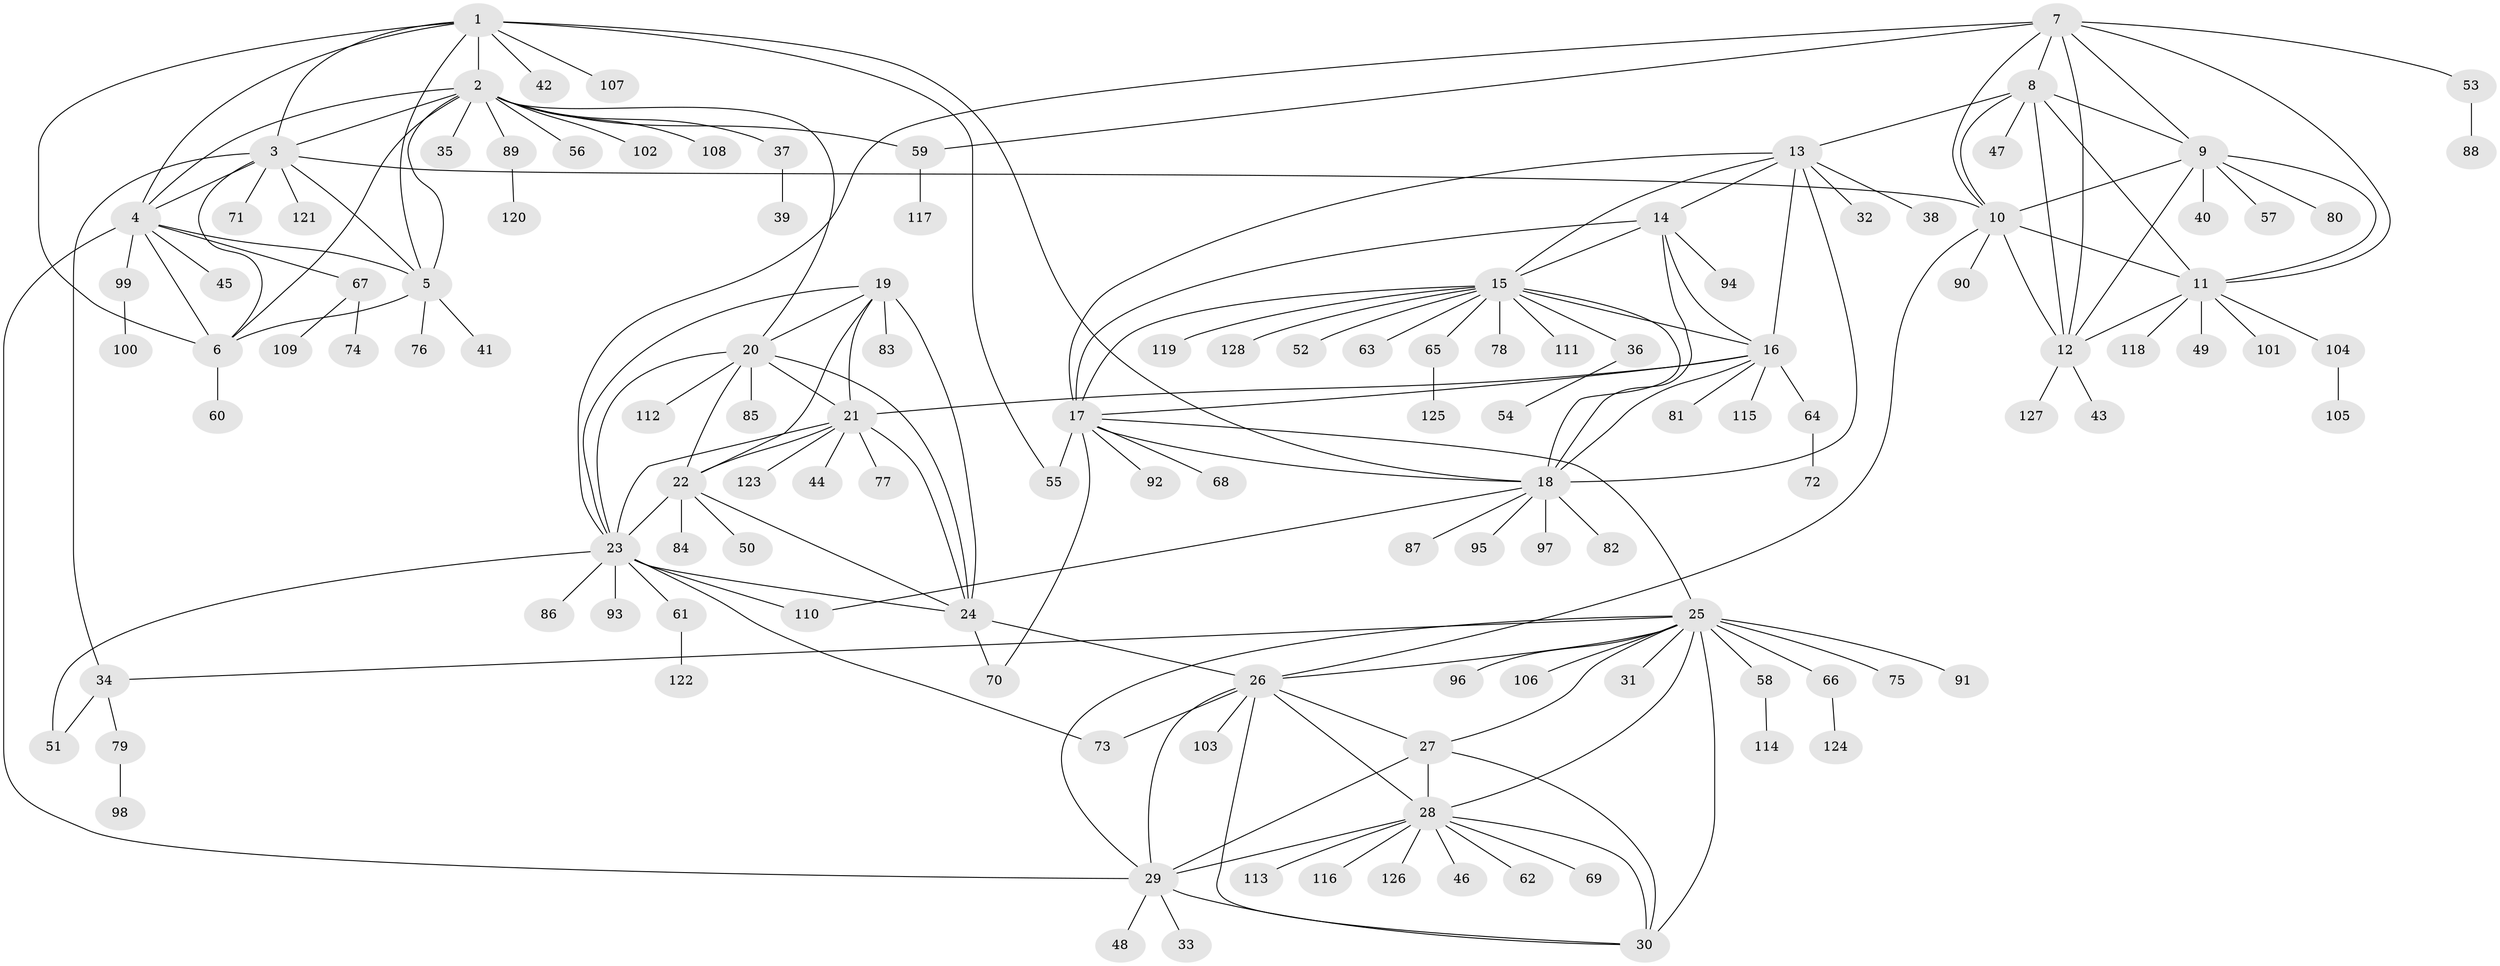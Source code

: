 // Generated by graph-tools (version 1.1) at 2025/37/03/09/25 02:37:31]
// undirected, 128 vertices, 190 edges
graph export_dot {
graph [start="1"]
  node [color=gray90,style=filled];
  1;
  2;
  3;
  4;
  5;
  6;
  7;
  8;
  9;
  10;
  11;
  12;
  13;
  14;
  15;
  16;
  17;
  18;
  19;
  20;
  21;
  22;
  23;
  24;
  25;
  26;
  27;
  28;
  29;
  30;
  31;
  32;
  33;
  34;
  35;
  36;
  37;
  38;
  39;
  40;
  41;
  42;
  43;
  44;
  45;
  46;
  47;
  48;
  49;
  50;
  51;
  52;
  53;
  54;
  55;
  56;
  57;
  58;
  59;
  60;
  61;
  62;
  63;
  64;
  65;
  66;
  67;
  68;
  69;
  70;
  71;
  72;
  73;
  74;
  75;
  76;
  77;
  78;
  79;
  80;
  81;
  82;
  83;
  84;
  85;
  86;
  87;
  88;
  89;
  90;
  91;
  92;
  93;
  94;
  95;
  96;
  97;
  98;
  99;
  100;
  101;
  102;
  103;
  104;
  105;
  106;
  107;
  108;
  109;
  110;
  111;
  112;
  113;
  114;
  115;
  116;
  117;
  118;
  119;
  120;
  121;
  122;
  123;
  124;
  125;
  126;
  127;
  128;
  1 -- 2;
  1 -- 3;
  1 -- 4;
  1 -- 5;
  1 -- 6;
  1 -- 18;
  1 -- 42;
  1 -- 55;
  1 -- 107;
  2 -- 3;
  2 -- 4;
  2 -- 5;
  2 -- 6;
  2 -- 20;
  2 -- 35;
  2 -- 37;
  2 -- 56;
  2 -- 59;
  2 -- 89;
  2 -- 102;
  2 -- 108;
  3 -- 4;
  3 -- 5;
  3 -- 6;
  3 -- 10;
  3 -- 34;
  3 -- 71;
  3 -- 121;
  4 -- 5;
  4 -- 6;
  4 -- 29;
  4 -- 45;
  4 -- 67;
  4 -- 99;
  5 -- 6;
  5 -- 41;
  5 -- 76;
  6 -- 60;
  7 -- 8;
  7 -- 9;
  7 -- 10;
  7 -- 11;
  7 -- 12;
  7 -- 23;
  7 -- 53;
  7 -- 59;
  8 -- 9;
  8 -- 10;
  8 -- 11;
  8 -- 12;
  8 -- 13;
  8 -- 47;
  9 -- 10;
  9 -- 11;
  9 -- 12;
  9 -- 40;
  9 -- 57;
  9 -- 80;
  10 -- 11;
  10 -- 12;
  10 -- 26;
  10 -- 90;
  11 -- 12;
  11 -- 49;
  11 -- 101;
  11 -- 104;
  11 -- 118;
  12 -- 43;
  12 -- 127;
  13 -- 14;
  13 -- 15;
  13 -- 16;
  13 -- 17;
  13 -- 18;
  13 -- 32;
  13 -- 38;
  14 -- 15;
  14 -- 16;
  14 -- 17;
  14 -- 18;
  14 -- 94;
  15 -- 16;
  15 -- 17;
  15 -- 18;
  15 -- 36;
  15 -- 52;
  15 -- 63;
  15 -- 65;
  15 -- 78;
  15 -- 111;
  15 -- 119;
  15 -- 128;
  16 -- 17;
  16 -- 18;
  16 -- 21;
  16 -- 64;
  16 -- 81;
  16 -- 115;
  17 -- 18;
  17 -- 25;
  17 -- 55;
  17 -- 68;
  17 -- 70;
  17 -- 92;
  18 -- 82;
  18 -- 87;
  18 -- 95;
  18 -- 97;
  18 -- 110;
  19 -- 20;
  19 -- 21;
  19 -- 22;
  19 -- 23;
  19 -- 24;
  19 -- 83;
  20 -- 21;
  20 -- 22;
  20 -- 23;
  20 -- 24;
  20 -- 85;
  20 -- 112;
  21 -- 22;
  21 -- 23;
  21 -- 24;
  21 -- 44;
  21 -- 77;
  21 -- 123;
  22 -- 23;
  22 -- 24;
  22 -- 50;
  22 -- 84;
  23 -- 24;
  23 -- 51;
  23 -- 61;
  23 -- 73;
  23 -- 86;
  23 -- 93;
  23 -- 110;
  24 -- 26;
  24 -- 70;
  25 -- 26;
  25 -- 27;
  25 -- 28;
  25 -- 29;
  25 -- 30;
  25 -- 31;
  25 -- 34;
  25 -- 58;
  25 -- 66;
  25 -- 75;
  25 -- 91;
  25 -- 96;
  25 -- 106;
  26 -- 27;
  26 -- 28;
  26 -- 29;
  26 -- 30;
  26 -- 73;
  26 -- 103;
  27 -- 28;
  27 -- 29;
  27 -- 30;
  28 -- 29;
  28 -- 30;
  28 -- 46;
  28 -- 62;
  28 -- 69;
  28 -- 113;
  28 -- 116;
  28 -- 126;
  29 -- 30;
  29 -- 33;
  29 -- 48;
  34 -- 51;
  34 -- 79;
  36 -- 54;
  37 -- 39;
  53 -- 88;
  58 -- 114;
  59 -- 117;
  61 -- 122;
  64 -- 72;
  65 -- 125;
  66 -- 124;
  67 -- 74;
  67 -- 109;
  79 -- 98;
  89 -- 120;
  99 -- 100;
  104 -- 105;
}
